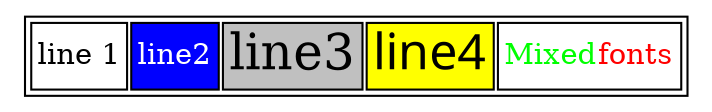 /*******************************************************************************
 * Copyright (c) 2017 itemis AG and others.
 *
 * All rights reserved. This program and the accompanying materials
 * are made available under the terms of the Eclipse Public License v1.0
 * which accompanies this distribution, and is available at
 * http://www.eclipse.org/legal/epl-v10.html
 *
 * Contributors:
 *       Tamas Miklossy (itemis AG) - Initial text (bug #508830)
 *
 *******************************************************************************/

// Sample graph from http://www.graphviz.org/doc/info/shapes.html
digraph structs {
	node [shape=plaintext];

	struct1 [label=
		<
			<TABLE>
				<TR>
					<TD>line 1</TD>
					<TD BGCOLOR="blue"><FONT COLOR="white">line2</FONT></TD>
					<TD BGCOLOR="gray"><FONT POINT-SIZE="24.0">line3</FONT></TD>
					<TD BGCOLOR="yellow"><FONT POINT-SIZE="24.0" FACE="ambrosia">line4</FONT></TD>
					<TD>
						<TABLE CELLPADDING="0" BORDER="0" CELLSPACING="0">
							<TR>
								<TD><FONT COLOR="green">Mixed</FONT></TD>
								<TD><FONT COLOR="red">fonts</FONT></TD>
							</TR>
						</TABLE>
					</TD>
				</TR>
			</TABLE>
		>
	];
}
